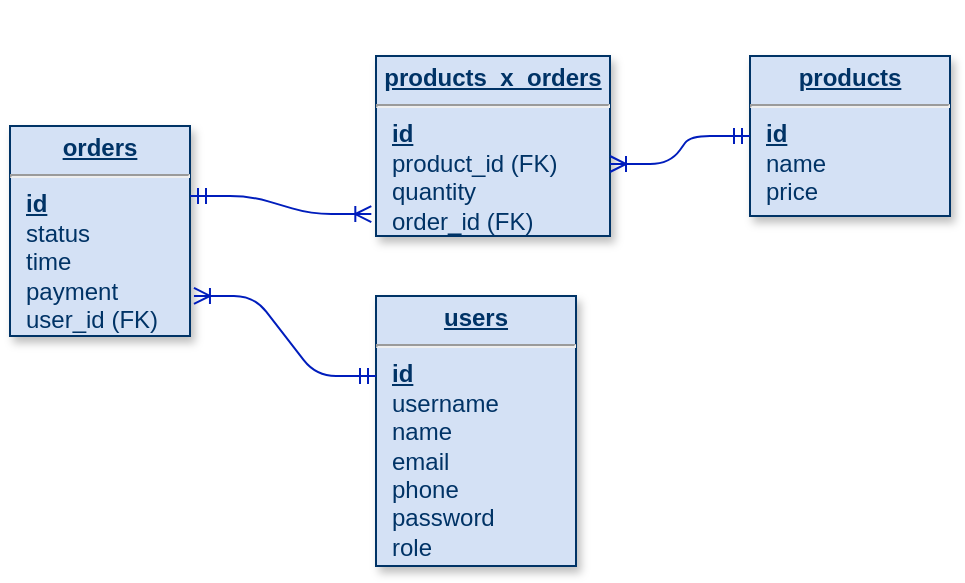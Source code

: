 <mxfile version="13.10.7" type="device"><diagram name="Page-1" id="efa7a0a1-bf9b-a30e-e6df-94a7791c09e9"><mxGraphModel dx="868" dy="482" grid="1" gridSize="10" guides="1" tooltips="1" connect="1" arrows="1" fold="1" page="1" pageScale="1" pageWidth="826" pageHeight="1169" background="#ffffff" math="0" shadow="0"><root><mxCell id="0"/><mxCell id="1" parent="0"/><mxCell id="H7DOsVH6dSXm1z0CFpDH-122" value="&lt;p style=&quot;margin: 0px ; margin-top: 4px ; text-align: center ; text-decoration: underline&quot;&gt;&lt;strong&gt;orders&lt;/strong&gt;&lt;/p&gt;&lt;hr&gt;&lt;p style=&quot;margin: 0px ; margin-left: 8px&quot;&gt;&lt;u&gt;&lt;b&gt;id&lt;/b&gt;&lt;/u&gt;&lt;/p&gt;&lt;p style=&quot;margin: 0px ; margin-left: 8px&quot;&gt;status&lt;/p&gt;&lt;p style=&quot;margin: 0px ; margin-left: 8px&quot;&gt;time&lt;/p&gt;&lt;p style=&quot;margin: 0px ; margin-left: 8px&quot;&gt;&lt;span&gt;payment&lt;/span&gt;&lt;br&gt;&lt;/p&gt;&lt;p style=&quot;margin: 0px ; margin-left: 8px&quot;&gt;user_id (FK)&lt;/p&gt;&lt;p style=&quot;margin: 0px ; margin-left: 8px&quot;&gt;&lt;br&gt;&lt;/p&gt;" style="verticalAlign=top;align=left;overflow=fill;fontSize=12;fontFamily=Helvetica;html=1;strokeColor=#003366;shadow=1;fillColor=#D4E1F5;fontColor=#003366" parent="1" vertex="1"><mxGeometry x="130" y="445" width="90" height="105" as="geometry"/></mxCell><mxCell id="2" style="edgeStyle=orthogonalEdgeStyle;rounded=0;orthogonalLoop=1;jettySize=auto;html=1;exitX=0.5;exitY=0;exitDx=0;exitDy=0;" parent="1" edge="1"><mxGeometry relative="1" as="geometry"><mxPoint x="375" y="390" as="targetPoint"/><mxPoint x="375" y="390" as="sourcePoint"/></mxGeometry></mxCell><mxCell id="H7DOsVH6dSXm1z0CFpDH-124" value="&lt;p style=&quot;margin: 0px ; margin-top: 4px ; text-align: center ; text-decoration: underline&quot;&gt;&lt;strong&gt;users&lt;/strong&gt;&lt;/p&gt;&lt;hr&gt;&lt;p style=&quot;margin: 0px ; margin-left: 8px&quot;&gt;&lt;u&gt;&lt;b&gt;id&lt;/b&gt;&lt;/u&gt;&lt;/p&gt;&lt;p style=&quot;margin: 0px ; margin-left: 8px&quot;&gt;username&lt;/p&gt;&lt;p style=&quot;margin: 0px ; margin-left: 8px&quot;&gt;name&lt;/p&gt;&lt;p style=&quot;margin: 0px ; margin-left: 8px&quot;&gt;email&lt;/p&gt;&lt;p style=&quot;margin: 0px ; margin-left: 8px&quot;&gt;phone&lt;/p&gt;&lt;p style=&quot;margin: 0px ; margin-left: 8px&quot;&gt;password&lt;/p&gt;&lt;p style=&quot;margin: 0px ; margin-left: 8px&quot;&gt;role&lt;/p&gt;" style="verticalAlign=top;align=left;overflow=fill;fontSize=12;fontFamily=Helvetica;html=1;strokeColor=#003366;shadow=1;fillColor=#D4E1F5;fontColor=#003366" parent="1" vertex="1"><mxGeometry x="313" y="530" width="100" height="135" as="geometry"/></mxCell><mxCell id="H7DOsVH6dSXm1z0CFpDH-125" value="" style="edgeStyle=entityRelationEdgeStyle;fontSize=12;html=1;endArrow=ERmandOne;startArrow=ERoneToMany;entryX=0;entryY=0.296;entryDx=0;entryDy=0;endFill=0;startFill=0;entryPerimeter=0;fillColor=#0050ef;strokeColor=#001DBC;exitX=1.022;exitY=0.809;exitDx=0;exitDy=0;exitPerimeter=0;" parent="1" source="H7DOsVH6dSXm1z0CFpDH-122" target="H7DOsVH6dSXm1z0CFpDH-124" edge="1"><mxGeometry width="100" height="100" relative="1" as="geometry"><mxPoint x="222" y="557" as="sourcePoint"/><mxPoint x="490" y="490" as="targetPoint"/></mxGeometry></mxCell><mxCell id="H7DOsVH6dSXm1z0CFpDH-127" value="&lt;p style=&quot;margin: 0px ; margin-top: 4px ; text-align: center ; text-decoration: underline&quot;&gt;&lt;strong&gt;products&lt;/strong&gt;&lt;/p&gt;&lt;hr&gt;&lt;p style=&quot;margin: 0px ; margin-left: 8px&quot;&gt;&lt;u&gt;&lt;b&gt;id&lt;/b&gt;&lt;/u&gt;&lt;/p&gt;&lt;p style=&quot;margin: 0px ; margin-left: 8px&quot;&gt;name&lt;/p&gt;&lt;p style=&quot;margin: 0px ; margin-left: 8px&quot;&gt;price&lt;/p&gt;" style="verticalAlign=top;align=left;overflow=fill;fontSize=12;fontFamily=Helvetica;html=1;strokeColor=#003366;shadow=1;fillColor=#D4E1F5;fontColor=#003366" parent="1" vertex="1"><mxGeometry x="500" y="410" width="100" height="80" as="geometry"/></mxCell><mxCell id="H7DOsVH6dSXm1z0CFpDH-129" value="" style="edgeStyle=entityRelationEdgeStyle;fontSize=12;html=1;endArrow=ERoneToMany;startArrow=ERmandOne;startFill=0;endFill=0;fillColor=#0050ef;strokeColor=#001DBC;entryX=-0.02;entryY=0.878;entryDx=0;entryDy=0;entryPerimeter=0;" parent="1" target="3" edge="1"><mxGeometry width="100" height="100" relative="1" as="geometry"><mxPoint x="220" y="480" as="sourcePoint"/><mxPoint x="312" y="470" as="targetPoint"/></mxGeometry></mxCell><mxCell id="3" value="&lt;p style=&quot;margin: 0px ; margin-top: 4px ; text-align: center ; text-decoration: underline&quot;&gt;&lt;b&gt;products_x_orders&lt;/b&gt;&lt;/p&gt;&lt;hr&gt;&lt;p style=&quot;margin: 0px ; margin-left: 8px&quot;&gt;&lt;u&gt;&lt;b&gt;id&lt;/b&gt;&lt;/u&gt;&lt;/p&gt;&lt;p style=&quot;margin: 0px ; margin-left: 8px&quot;&gt;product_id (FK)&lt;/p&gt;&lt;p style=&quot;margin: 0px ; margin-left: 8px&quot;&gt;quantity&lt;/p&gt;&lt;p style=&quot;margin: 0px ; margin-left: 8px&quot;&gt;order_id (FK)&lt;/p&gt;" style="verticalAlign=top;align=left;overflow=fill;fontSize=12;fontFamily=Helvetica;html=1;strokeColor=#003366;shadow=1;fillColor=#D4E1F5;fontColor=#003366" parent="1" vertex="1"><mxGeometry x="313" y="410" width="117" height="90" as="geometry"/></mxCell><mxCell id="6" value="" style="edgeStyle=entityRelationEdgeStyle;fontSize=12;html=1;endArrow=ERmandOne;startArrow=ERoneToMany;startFill=0;endFill=0;fillColor=#0050ef;strokeColor=#001DBC;entryX=0;entryY=0.5;entryDx=0;entryDy=0;entryPerimeter=0;" parent="1" target="H7DOsVH6dSXm1z0CFpDH-127" edge="1"><mxGeometry width="100" height="100" relative="1" as="geometry"><mxPoint x="430" y="464" as="sourcePoint"/><mxPoint x="500" y="424" as="targetPoint"/></mxGeometry></mxCell></root></mxGraphModel></diagram></mxfile>
